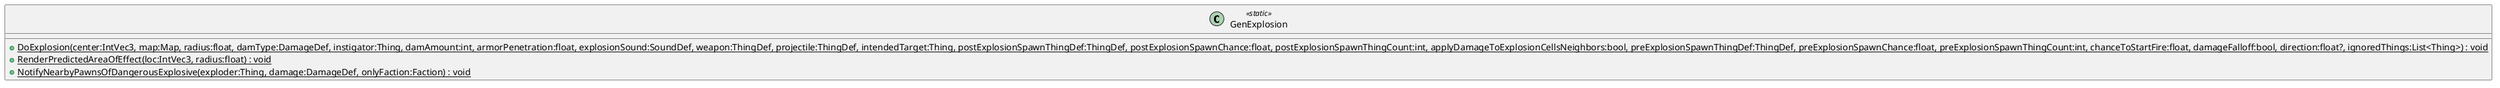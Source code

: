 @startuml
class GenExplosion <<static>> {
    + {static} DoExplosion(center:IntVec3, map:Map, radius:float, damType:DamageDef, instigator:Thing, damAmount:int, armorPenetration:float, explosionSound:SoundDef, weapon:ThingDef, projectile:ThingDef, intendedTarget:Thing, postExplosionSpawnThingDef:ThingDef, postExplosionSpawnChance:float, postExplosionSpawnThingCount:int, applyDamageToExplosionCellsNeighbors:bool, preExplosionSpawnThingDef:ThingDef, preExplosionSpawnChance:float, preExplosionSpawnThingCount:int, chanceToStartFire:float, damageFalloff:bool, direction:float?, ignoredThings:List<Thing>) : void
    + {static} RenderPredictedAreaOfEffect(loc:IntVec3, radius:float) : void
    + {static} NotifyNearbyPawnsOfDangerousExplosive(exploder:Thing, damage:DamageDef, onlyFaction:Faction) : void
}
@enduml
